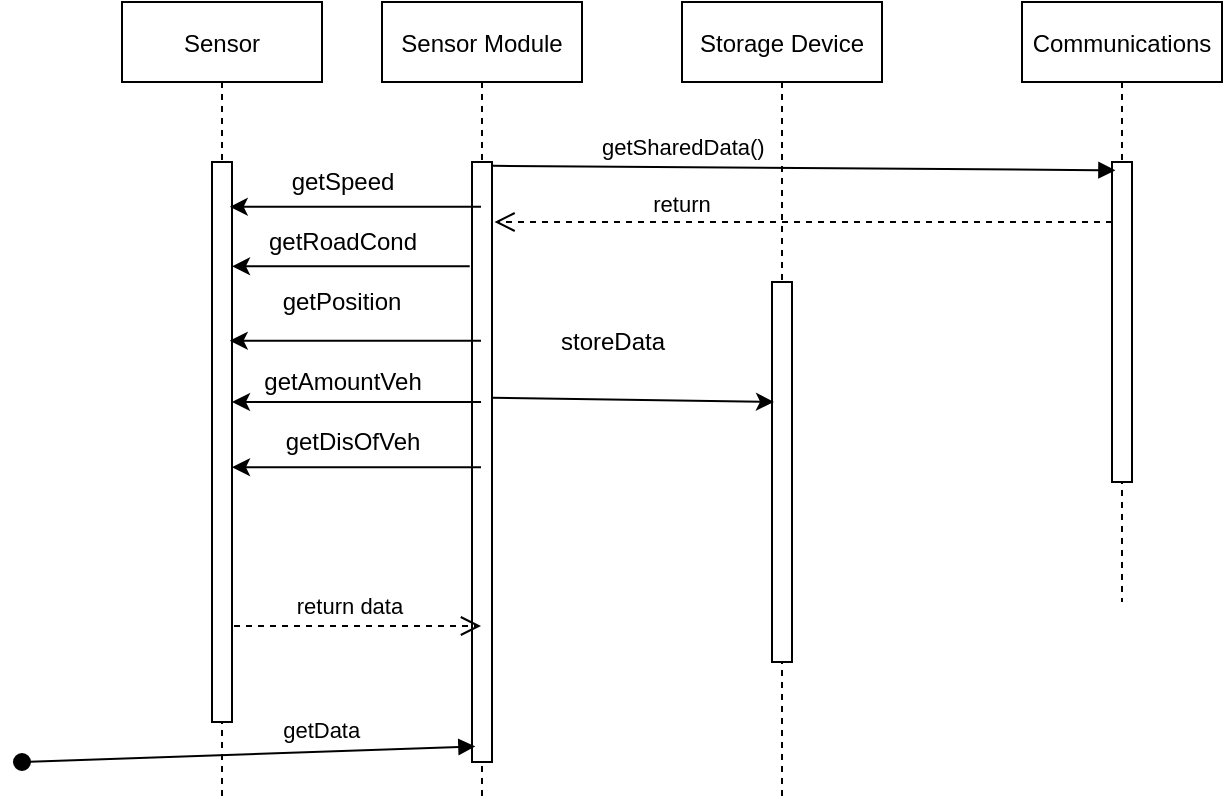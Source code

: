 <mxfile version="13.7.3" type="github">
  <diagram id="kgpKYQtTHZ0yAKxKKP6v" name="Page-1">
    <mxGraphModel dx="813" dy="475" grid="1" gridSize="10" guides="1" tooltips="1" connect="1" arrows="1" fold="1" page="1" pageScale="1" pageWidth="850" pageHeight="1100" math="0" shadow="0">
      <root>
        <mxCell id="0" />
        <mxCell id="1" parent="0" />
        <mxCell id="3nuBFxr9cyL0pnOWT2aG-1" value="Sensor Module" style="shape=umlLifeline;perimeter=lifelinePerimeter;container=1;collapsible=0;recursiveResize=0;rounded=0;shadow=0;strokeWidth=1;" parent="1" vertex="1">
          <mxGeometry x="350" y="90" width="100" height="400" as="geometry" />
        </mxCell>
        <mxCell id="3nuBFxr9cyL0pnOWT2aG-2" value="" style="points=[];perimeter=orthogonalPerimeter;rounded=0;shadow=0;strokeWidth=1;" parent="3nuBFxr9cyL0pnOWT2aG-1" vertex="1">
          <mxGeometry x="45" y="80" width="10" height="300" as="geometry" />
        </mxCell>
        <mxCell id="3nuBFxr9cyL0pnOWT2aG-3" value="getData" style="verticalAlign=bottom;startArrow=oval;endArrow=block;startSize=8;shadow=0;strokeWidth=1;entryX=0.171;entryY=0.974;entryDx=0;entryDy=0;entryPerimeter=0;" parent="3nuBFxr9cyL0pnOWT2aG-1" target="3nuBFxr9cyL0pnOWT2aG-2" edge="1">
          <mxGeometry x="0.324" y="2" relative="1" as="geometry">
            <mxPoint x="-180" y="380" as="sourcePoint" />
            <mxPoint x="-85" y="71" as="targetPoint" />
            <Array as="points" />
            <mxPoint as="offset" />
          </mxGeometry>
        </mxCell>
        <mxCell id="3nuBFxr9cyL0pnOWT2aG-5" value="Communications" style="shape=umlLifeline;perimeter=lifelinePerimeter;container=1;collapsible=0;recursiveResize=0;rounded=0;shadow=0;strokeWidth=1;" parent="1" vertex="1">
          <mxGeometry x="670" y="90" width="100" height="300" as="geometry" />
        </mxCell>
        <mxCell id="3nuBFxr9cyL0pnOWT2aG-6" value="" style="points=[];perimeter=orthogonalPerimeter;rounded=0;shadow=0;strokeWidth=1;" parent="3nuBFxr9cyL0pnOWT2aG-5" vertex="1">
          <mxGeometry x="45" y="80" width="10" height="160" as="geometry" />
        </mxCell>
        <mxCell id="3nuBFxr9cyL0pnOWT2aG-7" value="return" style="verticalAlign=bottom;endArrow=open;dashed=1;endSize=8;shadow=0;strokeWidth=1;" parent="1" source="3nuBFxr9cyL0pnOWT2aG-6" edge="1">
          <mxGeometry x="0.393" relative="1" as="geometry">
            <mxPoint x="406.25" y="200" as="targetPoint" />
            <Array as="points">
              <mxPoint x="650" y="200" />
              <mxPoint x="580" y="200" />
            </Array>
            <mxPoint as="offset" />
          </mxGeometry>
        </mxCell>
        <mxCell id="3nuBFxr9cyL0pnOWT2aG-8" value="getSharedData()" style="verticalAlign=bottom;endArrow=block;entryX=0.171;entryY=0.026;shadow=0;strokeWidth=1;exitX=0.914;exitY=0.027;exitDx=0;exitDy=0;exitPerimeter=0;entryDx=0;entryDy=0;entryPerimeter=0;" parent="1" target="3nuBFxr9cyL0pnOWT2aG-6" edge="1">
          <mxGeometry x="-0.388" y="1" relative="1" as="geometry">
            <mxPoint x="405.175" y="171.89" as="sourcePoint" />
            <mxPoint as="offset" />
          </mxGeometry>
        </mxCell>
        <mxCell id="bKLCHmG1R05d96KP2sI8-3" value="Sensor" style="shape=umlLifeline;perimeter=lifelinePerimeter;container=1;collapsible=0;recursiveResize=0;rounded=0;shadow=0;strokeWidth=1;" vertex="1" parent="1">
          <mxGeometry x="220" y="90" width="100" height="400" as="geometry" />
        </mxCell>
        <mxCell id="bKLCHmG1R05d96KP2sI8-4" value="" style="points=[];perimeter=orthogonalPerimeter;rounded=0;shadow=0;strokeWidth=1;" vertex="1" parent="bKLCHmG1R05d96KP2sI8-3">
          <mxGeometry x="45" y="80" width="10" height="280" as="geometry" />
        </mxCell>
        <mxCell id="bKLCHmG1R05d96KP2sI8-8" value="Storage Device" style="shape=umlLifeline;perimeter=lifelinePerimeter;container=1;collapsible=0;recursiveResize=0;rounded=0;shadow=0;strokeWidth=1;" vertex="1" parent="1">
          <mxGeometry x="500" y="90" width="100" height="400" as="geometry" />
        </mxCell>
        <mxCell id="bKLCHmG1R05d96KP2sI8-9" value="" style="points=[];perimeter=orthogonalPerimeter;rounded=0;shadow=0;strokeWidth=1;" vertex="1" parent="bKLCHmG1R05d96KP2sI8-8">
          <mxGeometry x="45" y="140" width="10" height="190" as="geometry" />
        </mxCell>
        <mxCell id="bKLCHmG1R05d96KP2sI8-10" value="" style="endArrow=classic;html=1;exitX=0.971;exitY=0.393;exitDx=0;exitDy=0;exitPerimeter=0;" edge="1" parent="1" source="3nuBFxr9cyL0pnOWT2aG-2">
          <mxGeometry width="50" height="50" relative="1" as="geometry">
            <mxPoint x="410" y="270" as="sourcePoint" />
            <mxPoint x="546" y="290" as="targetPoint" />
          </mxGeometry>
        </mxCell>
        <mxCell id="bKLCHmG1R05d96KP2sI8-11" value="storeData" style="text;html=1;align=center;verticalAlign=middle;resizable=0;points=[];autosize=1;" vertex="1" parent="1">
          <mxGeometry x="430" y="250" width="70" height="20" as="geometry" />
        </mxCell>
        <mxCell id="bKLCHmG1R05d96KP2sI8-14" value="getPosition" style="text;html=1;strokeColor=none;fillColor=none;align=center;verticalAlign=middle;whiteSpace=wrap;rounded=0;" vertex="1" parent="1">
          <mxGeometry x="310" y="230" width="40" height="20" as="geometry" />
        </mxCell>
        <mxCell id="bKLCHmG1R05d96KP2sI8-16" value="return data" style="verticalAlign=bottom;endArrow=open;dashed=1;endSize=8;shadow=0;strokeWidth=1;" edge="1" parent="1" target="3nuBFxr9cyL0pnOWT2aG-1">
          <mxGeometry x="-0.064" y="1" relative="1" as="geometry">
            <mxPoint x="280" y="290" as="targetPoint" />
            <mxPoint x="276" y="402" as="sourcePoint" />
            <Array as="points">
              <mxPoint x="310" y="402" />
            </Array>
            <mxPoint as="offset" />
          </mxGeometry>
        </mxCell>
        <mxCell id="bKLCHmG1R05d96KP2sI8-17" value="" style="endArrow=classic;html=1;exitX=0.009;exitY=0.745;exitDx=0;exitDy=0;exitPerimeter=0;" edge="1" parent="1" target="bKLCHmG1R05d96KP2sI8-4">
          <mxGeometry width="50" height="50" relative="1" as="geometry">
            <mxPoint x="393.862" y="222.15" as="sourcePoint" />
            <mxPoint x="390.86" y="220.0" as="targetPoint" />
          </mxGeometry>
        </mxCell>
        <mxCell id="bKLCHmG1R05d96KP2sI8-18" value="getRoadCond" style="text;html=1;align=center;verticalAlign=middle;resizable=0;points=[];autosize=1;" vertex="1" parent="1">
          <mxGeometry x="285" y="200" width="90" height="20" as="geometry" />
        </mxCell>
        <mxCell id="bKLCHmG1R05d96KP2sI8-19" value="" style="endArrow=classic;html=1;entryX=0.886;entryY=0.08;entryDx=0;entryDy=0;entryPerimeter=0;" edge="1" parent="1" source="3nuBFxr9cyL0pnOWT2aG-1" target="bKLCHmG1R05d96KP2sI8-4">
          <mxGeometry width="50" height="50" relative="1" as="geometry">
            <mxPoint x="269.15" y="191.08" as="sourcePoint" />
            <mxPoint x="390.86" y="190.0" as="targetPoint" />
          </mxGeometry>
        </mxCell>
        <mxCell id="bKLCHmG1R05d96KP2sI8-20" value="getSpeed" style="text;html=1;align=center;verticalAlign=middle;resizable=0;points=[];autosize=1;" vertex="1" parent="1">
          <mxGeometry x="295" y="170" width="70" height="20" as="geometry" />
        </mxCell>
        <mxCell id="bKLCHmG1R05d96KP2sI8-24" value="" style="endArrow=classic;html=1;entryX=0.886;entryY=0.319;entryDx=0;entryDy=0;entryPerimeter=0;" edge="1" parent="1" source="3nuBFxr9cyL0pnOWT2aG-1" target="bKLCHmG1R05d96KP2sI8-4">
          <mxGeometry width="50" height="50" relative="1" as="geometry">
            <mxPoint x="269.14" y="251.08" as="sourcePoint" />
            <mxPoint x="390.85" y="250.0" as="targetPoint" />
          </mxGeometry>
        </mxCell>
        <mxCell id="bKLCHmG1R05d96KP2sI8-25" value="" style="endArrow=classic;html=1;" edge="1" parent="1" source="3nuBFxr9cyL0pnOWT2aG-1" target="bKLCHmG1R05d96KP2sI8-4">
          <mxGeometry width="50" height="50" relative="1" as="geometry">
            <mxPoint x="243.29" y="290.54" as="sourcePoint" />
            <mxPoint x="365.0" y="289.46" as="targetPoint" />
          </mxGeometry>
        </mxCell>
        <mxCell id="bKLCHmG1R05d96KP2sI8-13" value="" style="endArrow=classic;html=1;entryX=1;entryY=0.545;entryDx=0;entryDy=0;entryPerimeter=0;" edge="1" parent="1" source="3nuBFxr9cyL0pnOWT2aG-1" target="bKLCHmG1R05d96KP2sI8-4">
          <mxGeometry width="50" height="50" relative="1" as="geometry">
            <mxPoint x="450" y="250" as="sourcePoint" />
            <mxPoint x="396" y="328" as="targetPoint" />
          </mxGeometry>
        </mxCell>
        <mxCell id="bKLCHmG1R05d96KP2sI8-26" value="getAmountVeh" style="text;html=1;align=center;verticalAlign=middle;resizable=0;points=[];autosize=1;" vertex="1" parent="1">
          <mxGeometry x="285" y="270" width="90" height="20" as="geometry" />
        </mxCell>
        <mxCell id="bKLCHmG1R05d96KP2sI8-27" value="getDisOfVeh" style="text;html=1;align=center;verticalAlign=middle;resizable=0;points=[];autosize=1;" vertex="1" parent="1">
          <mxGeometry x="295" y="300" width="80" height="20" as="geometry" />
        </mxCell>
      </root>
    </mxGraphModel>
  </diagram>
</mxfile>
